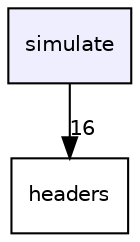 digraph "simulate" {
  compound=true
  node [ fontsize="10", fontname="Helvetica"];
  edge [ labelfontsize="10", labelfontname="Helvetica"];
  dir_ce429edffdc5ffa3d8eb198b9fed2715 [shape=box, label="simulate", style="filled", fillcolor="#eeeeff", pencolor="black", URL="dir_ce429edffdc5ffa3d8eb198b9fed2715.html"];
  dir_7f57b1e41c5acd0e859ae5f3a2b075a9 [shape=box label="headers" URL="dir_7f57b1e41c5acd0e859ae5f3a2b075a9.html"];
  dir_ce429edffdc5ffa3d8eb198b9fed2715->dir_7f57b1e41c5acd0e859ae5f3a2b075a9 [headlabel="16", labeldistance=1.5 headhref="dir_000003_000000.html"];
}

